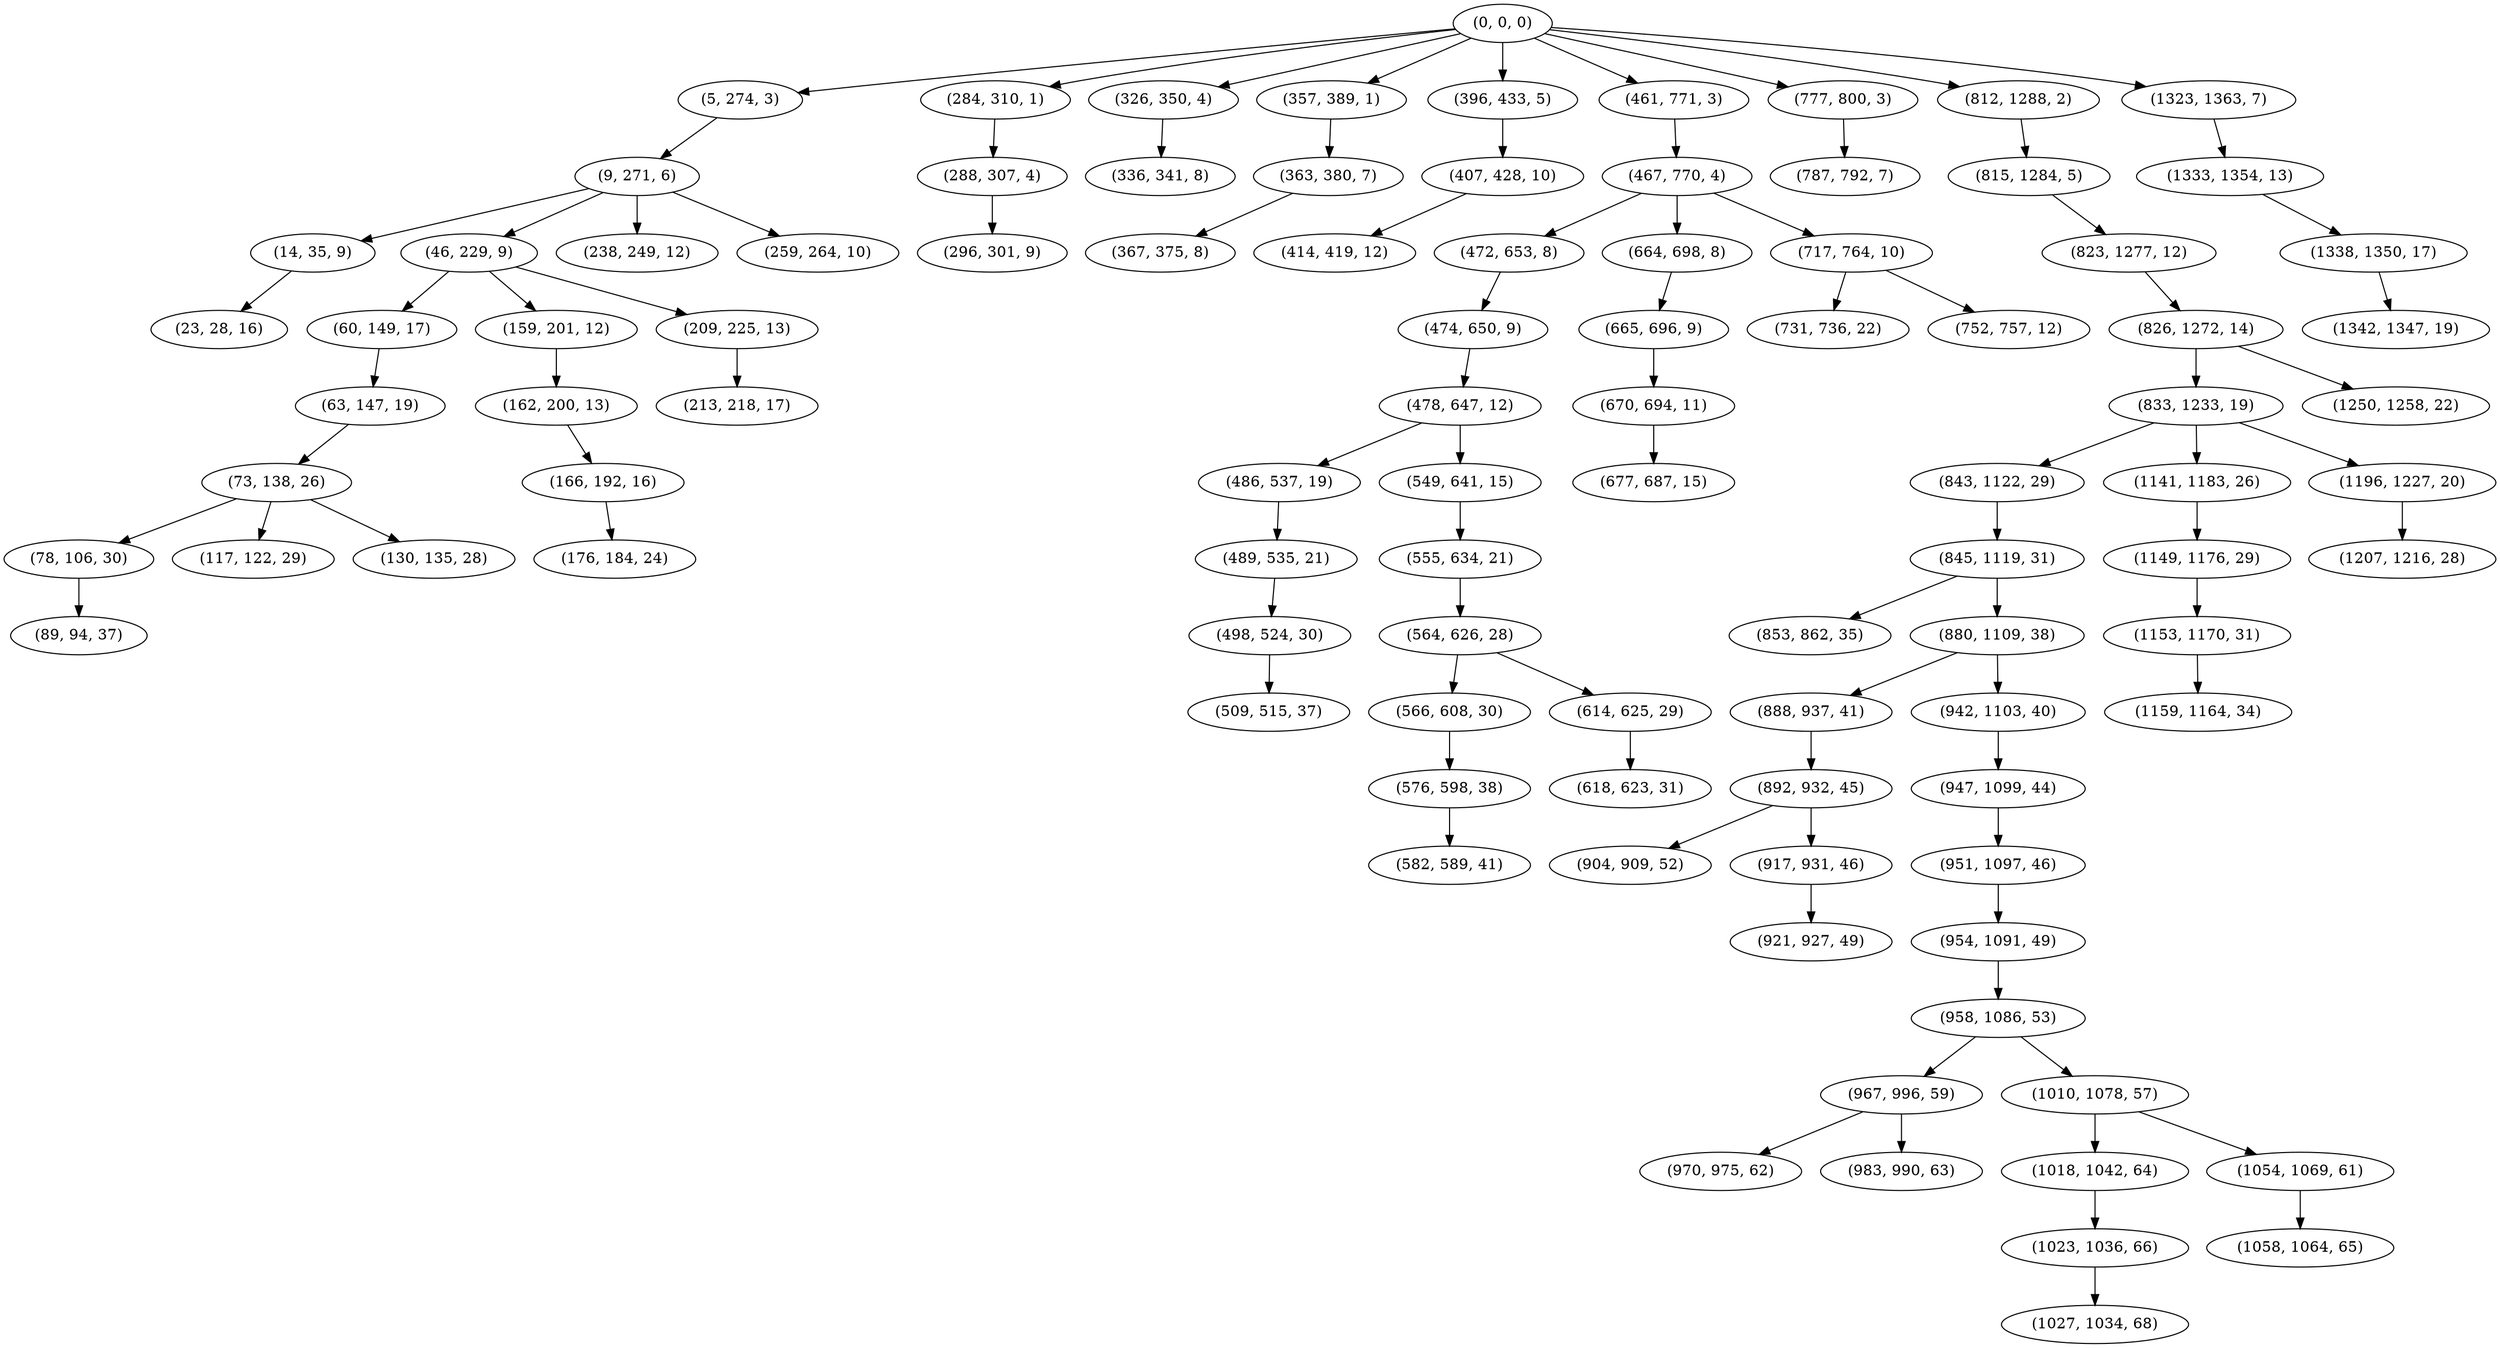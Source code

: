 digraph tree {
    "(0, 0, 0)";
    "(5, 274, 3)";
    "(9, 271, 6)";
    "(14, 35, 9)";
    "(23, 28, 16)";
    "(46, 229, 9)";
    "(60, 149, 17)";
    "(63, 147, 19)";
    "(73, 138, 26)";
    "(78, 106, 30)";
    "(89, 94, 37)";
    "(117, 122, 29)";
    "(130, 135, 28)";
    "(159, 201, 12)";
    "(162, 200, 13)";
    "(166, 192, 16)";
    "(176, 184, 24)";
    "(209, 225, 13)";
    "(213, 218, 17)";
    "(238, 249, 12)";
    "(259, 264, 10)";
    "(284, 310, 1)";
    "(288, 307, 4)";
    "(296, 301, 9)";
    "(326, 350, 4)";
    "(336, 341, 8)";
    "(357, 389, 1)";
    "(363, 380, 7)";
    "(367, 375, 8)";
    "(396, 433, 5)";
    "(407, 428, 10)";
    "(414, 419, 12)";
    "(461, 771, 3)";
    "(467, 770, 4)";
    "(472, 653, 8)";
    "(474, 650, 9)";
    "(478, 647, 12)";
    "(486, 537, 19)";
    "(489, 535, 21)";
    "(498, 524, 30)";
    "(509, 515, 37)";
    "(549, 641, 15)";
    "(555, 634, 21)";
    "(564, 626, 28)";
    "(566, 608, 30)";
    "(576, 598, 38)";
    "(582, 589, 41)";
    "(614, 625, 29)";
    "(618, 623, 31)";
    "(664, 698, 8)";
    "(665, 696, 9)";
    "(670, 694, 11)";
    "(677, 687, 15)";
    "(717, 764, 10)";
    "(731, 736, 22)";
    "(752, 757, 12)";
    "(777, 800, 3)";
    "(787, 792, 7)";
    "(812, 1288, 2)";
    "(815, 1284, 5)";
    "(823, 1277, 12)";
    "(826, 1272, 14)";
    "(833, 1233, 19)";
    "(843, 1122, 29)";
    "(845, 1119, 31)";
    "(853, 862, 35)";
    "(880, 1109, 38)";
    "(888, 937, 41)";
    "(892, 932, 45)";
    "(904, 909, 52)";
    "(917, 931, 46)";
    "(921, 927, 49)";
    "(942, 1103, 40)";
    "(947, 1099, 44)";
    "(951, 1097, 46)";
    "(954, 1091, 49)";
    "(958, 1086, 53)";
    "(967, 996, 59)";
    "(970, 975, 62)";
    "(983, 990, 63)";
    "(1010, 1078, 57)";
    "(1018, 1042, 64)";
    "(1023, 1036, 66)";
    "(1027, 1034, 68)";
    "(1054, 1069, 61)";
    "(1058, 1064, 65)";
    "(1141, 1183, 26)";
    "(1149, 1176, 29)";
    "(1153, 1170, 31)";
    "(1159, 1164, 34)";
    "(1196, 1227, 20)";
    "(1207, 1216, 28)";
    "(1250, 1258, 22)";
    "(1323, 1363, 7)";
    "(1333, 1354, 13)";
    "(1338, 1350, 17)";
    "(1342, 1347, 19)";
    "(0, 0, 0)" -> "(5, 274, 3)";
    "(0, 0, 0)" -> "(284, 310, 1)";
    "(0, 0, 0)" -> "(326, 350, 4)";
    "(0, 0, 0)" -> "(357, 389, 1)";
    "(0, 0, 0)" -> "(396, 433, 5)";
    "(0, 0, 0)" -> "(461, 771, 3)";
    "(0, 0, 0)" -> "(777, 800, 3)";
    "(0, 0, 0)" -> "(812, 1288, 2)";
    "(0, 0, 0)" -> "(1323, 1363, 7)";
    "(5, 274, 3)" -> "(9, 271, 6)";
    "(9, 271, 6)" -> "(14, 35, 9)";
    "(9, 271, 6)" -> "(46, 229, 9)";
    "(9, 271, 6)" -> "(238, 249, 12)";
    "(9, 271, 6)" -> "(259, 264, 10)";
    "(14, 35, 9)" -> "(23, 28, 16)";
    "(46, 229, 9)" -> "(60, 149, 17)";
    "(46, 229, 9)" -> "(159, 201, 12)";
    "(46, 229, 9)" -> "(209, 225, 13)";
    "(60, 149, 17)" -> "(63, 147, 19)";
    "(63, 147, 19)" -> "(73, 138, 26)";
    "(73, 138, 26)" -> "(78, 106, 30)";
    "(73, 138, 26)" -> "(117, 122, 29)";
    "(73, 138, 26)" -> "(130, 135, 28)";
    "(78, 106, 30)" -> "(89, 94, 37)";
    "(159, 201, 12)" -> "(162, 200, 13)";
    "(162, 200, 13)" -> "(166, 192, 16)";
    "(166, 192, 16)" -> "(176, 184, 24)";
    "(209, 225, 13)" -> "(213, 218, 17)";
    "(284, 310, 1)" -> "(288, 307, 4)";
    "(288, 307, 4)" -> "(296, 301, 9)";
    "(326, 350, 4)" -> "(336, 341, 8)";
    "(357, 389, 1)" -> "(363, 380, 7)";
    "(363, 380, 7)" -> "(367, 375, 8)";
    "(396, 433, 5)" -> "(407, 428, 10)";
    "(407, 428, 10)" -> "(414, 419, 12)";
    "(461, 771, 3)" -> "(467, 770, 4)";
    "(467, 770, 4)" -> "(472, 653, 8)";
    "(467, 770, 4)" -> "(664, 698, 8)";
    "(467, 770, 4)" -> "(717, 764, 10)";
    "(472, 653, 8)" -> "(474, 650, 9)";
    "(474, 650, 9)" -> "(478, 647, 12)";
    "(478, 647, 12)" -> "(486, 537, 19)";
    "(478, 647, 12)" -> "(549, 641, 15)";
    "(486, 537, 19)" -> "(489, 535, 21)";
    "(489, 535, 21)" -> "(498, 524, 30)";
    "(498, 524, 30)" -> "(509, 515, 37)";
    "(549, 641, 15)" -> "(555, 634, 21)";
    "(555, 634, 21)" -> "(564, 626, 28)";
    "(564, 626, 28)" -> "(566, 608, 30)";
    "(564, 626, 28)" -> "(614, 625, 29)";
    "(566, 608, 30)" -> "(576, 598, 38)";
    "(576, 598, 38)" -> "(582, 589, 41)";
    "(614, 625, 29)" -> "(618, 623, 31)";
    "(664, 698, 8)" -> "(665, 696, 9)";
    "(665, 696, 9)" -> "(670, 694, 11)";
    "(670, 694, 11)" -> "(677, 687, 15)";
    "(717, 764, 10)" -> "(731, 736, 22)";
    "(717, 764, 10)" -> "(752, 757, 12)";
    "(777, 800, 3)" -> "(787, 792, 7)";
    "(812, 1288, 2)" -> "(815, 1284, 5)";
    "(815, 1284, 5)" -> "(823, 1277, 12)";
    "(823, 1277, 12)" -> "(826, 1272, 14)";
    "(826, 1272, 14)" -> "(833, 1233, 19)";
    "(826, 1272, 14)" -> "(1250, 1258, 22)";
    "(833, 1233, 19)" -> "(843, 1122, 29)";
    "(833, 1233, 19)" -> "(1141, 1183, 26)";
    "(833, 1233, 19)" -> "(1196, 1227, 20)";
    "(843, 1122, 29)" -> "(845, 1119, 31)";
    "(845, 1119, 31)" -> "(853, 862, 35)";
    "(845, 1119, 31)" -> "(880, 1109, 38)";
    "(880, 1109, 38)" -> "(888, 937, 41)";
    "(880, 1109, 38)" -> "(942, 1103, 40)";
    "(888, 937, 41)" -> "(892, 932, 45)";
    "(892, 932, 45)" -> "(904, 909, 52)";
    "(892, 932, 45)" -> "(917, 931, 46)";
    "(917, 931, 46)" -> "(921, 927, 49)";
    "(942, 1103, 40)" -> "(947, 1099, 44)";
    "(947, 1099, 44)" -> "(951, 1097, 46)";
    "(951, 1097, 46)" -> "(954, 1091, 49)";
    "(954, 1091, 49)" -> "(958, 1086, 53)";
    "(958, 1086, 53)" -> "(967, 996, 59)";
    "(958, 1086, 53)" -> "(1010, 1078, 57)";
    "(967, 996, 59)" -> "(970, 975, 62)";
    "(967, 996, 59)" -> "(983, 990, 63)";
    "(1010, 1078, 57)" -> "(1018, 1042, 64)";
    "(1010, 1078, 57)" -> "(1054, 1069, 61)";
    "(1018, 1042, 64)" -> "(1023, 1036, 66)";
    "(1023, 1036, 66)" -> "(1027, 1034, 68)";
    "(1054, 1069, 61)" -> "(1058, 1064, 65)";
    "(1141, 1183, 26)" -> "(1149, 1176, 29)";
    "(1149, 1176, 29)" -> "(1153, 1170, 31)";
    "(1153, 1170, 31)" -> "(1159, 1164, 34)";
    "(1196, 1227, 20)" -> "(1207, 1216, 28)";
    "(1323, 1363, 7)" -> "(1333, 1354, 13)";
    "(1333, 1354, 13)" -> "(1338, 1350, 17)";
    "(1338, 1350, 17)" -> "(1342, 1347, 19)";
}
